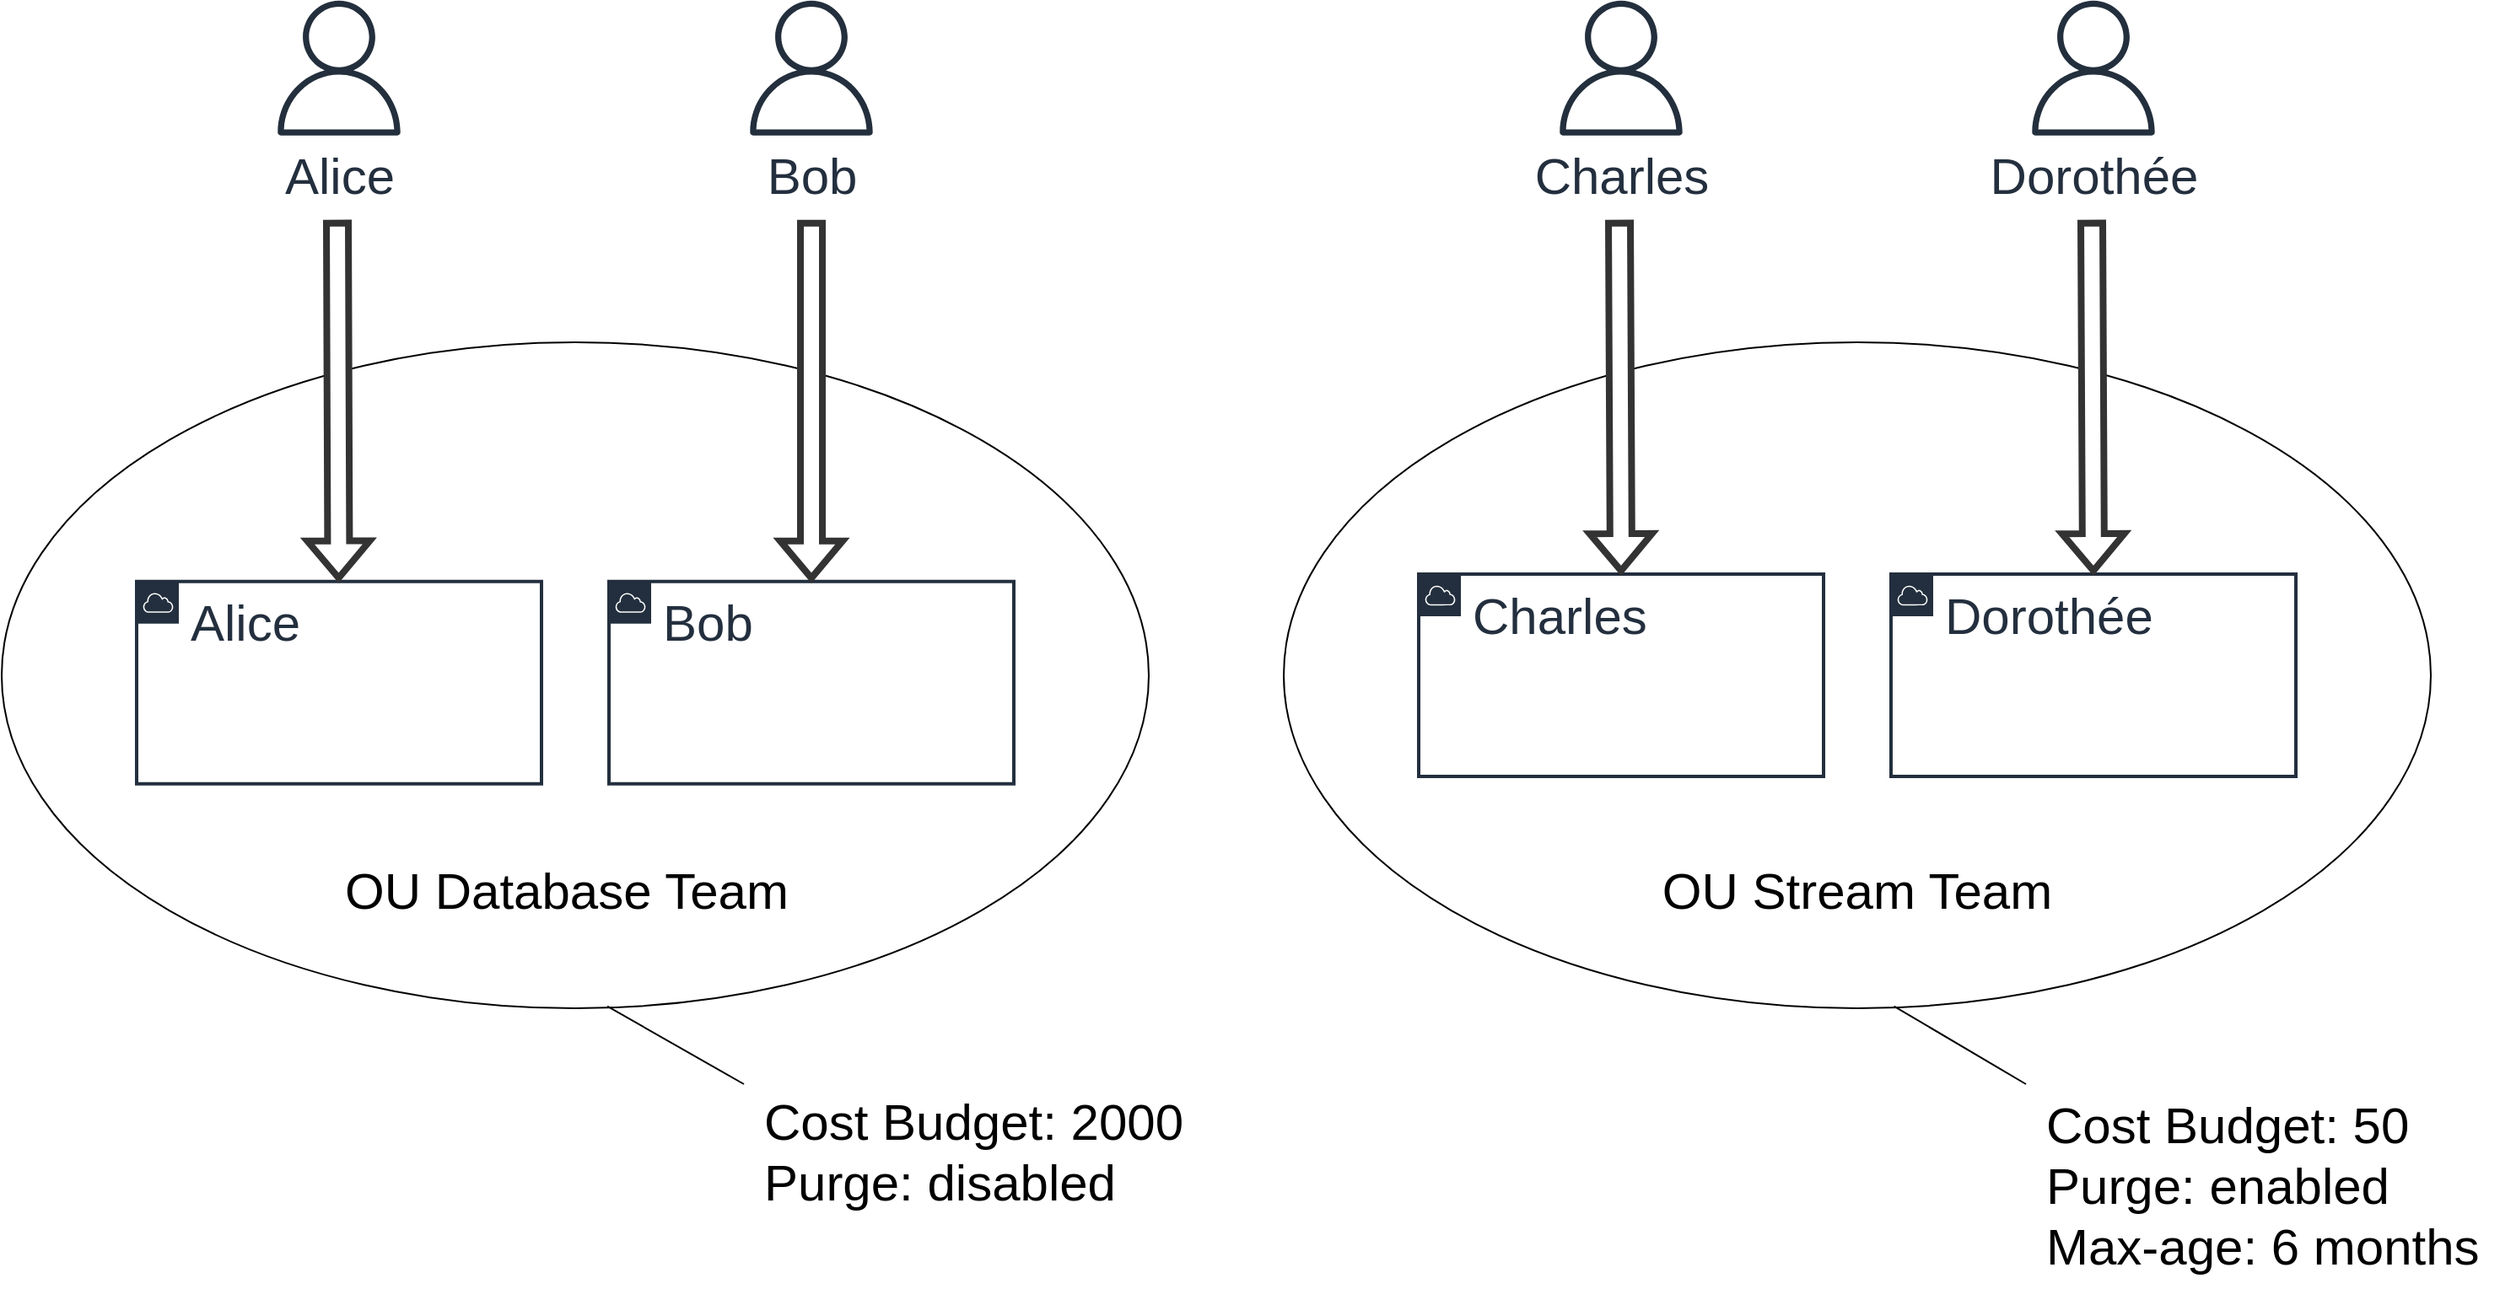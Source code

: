 <mxfile version="17.2.4" type="device"><diagram id="Ht1M8jgEwFfnCIfOTk4-" name="Page-1"><mxGraphModel dx="1261" dy="929" grid="1" gridSize="10" guides="1" tooltips="1" connect="1" arrows="1" fold="1" page="1" pageScale="1" pageWidth="1600" pageHeight="900" background="#FFFFFF" math="0" shadow="0"><root><mxCell id="0"/><mxCell id="1" parent="0"/><mxCell id="6YPqIuyjnQY05mhkxri_-5" value="" style="ellipse;whiteSpace=wrap;html=1;" vertex="1" parent="1"><mxGeometry x="840" y="240" width="680" height="395" as="geometry"/></mxCell><mxCell id="6YPqIuyjnQY05mhkxri_-1" value="" style="ellipse;whiteSpace=wrap;html=1;" vertex="1" parent="1"><mxGeometry x="80" y="240" width="680" height="395" as="geometry"/></mxCell><mxCell id="lNVfGLFAs1jdNbvyQik3-2" value="&lt;font style=&quot;font-size: 30px&quot;&gt;Alice&lt;/font&gt;" style="points=[[0,0],[0.25,0],[0.5,0],[0.75,0],[1,0],[1,0.25],[1,0.5],[1,0.75],[1,1],[0.75,1],[0.5,1],[0.25,1],[0,1],[0,0.75],[0,0.5],[0,0.25]];outlineConnect=0;gradientColor=none;html=1;whiteSpace=wrap;fontSize=30;fontStyle=0;container=0;pointerEvents=0;collapsible=0;recursiveResize=0;shape=mxgraph.aws4.group;grIcon=mxgraph.aws4.group_aws_cloud;strokeColor=#232F3E;fillColor=none;verticalAlign=top;align=left;spacingLeft=30;fontColor=#232F3E;dashed=0;strokeWidth=2;" parent="1" vertex="1"><mxGeometry x="160" y="381.83" width="240" height="120" as="geometry"/></mxCell><mxCell id="lNVfGLFAs1jdNbvyQik3-23" value="Alice" style="sketch=0;outlineConnect=0;fontColor=#232F3E;gradientColor=none;fillColor=#232F3D;strokeColor=none;dashed=0;verticalLabelPosition=bottom;verticalAlign=top;align=center;html=1;fontSize=30;fontStyle=0;aspect=fixed;pointerEvents=1;shape=mxgraph.aws4.user;" parent="1" vertex="1"><mxGeometry x="240" y="37.34" width="80" height="80" as="geometry"/></mxCell><mxCell id="ZoBD5x2hrJ1gI9_HTSob-7" value="Bob" style="sketch=0;outlineConnect=0;fontColor=#232F3E;gradientColor=none;fillColor=#232F3D;strokeColor=none;dashed=0;verticalLabelPosition=bottom;verticalAlign=top;align=center;html=1;fontSize=30;fontStyle=0;aspect=fixed;pointerEvents=1;shape=mxgraph.aws4.user;" parent="1" vertex="1"><mxGeometry x="520" y="37.34" width="80" height="80" as="geometry"/></mxCell><mxCell id="ZoBD5x2hrJ1gI9_HTSob-8" value="Charles" style="sketch=0;outlineConnect=0;fontColor=#232F3E;gradientColor=none;fillColor=#232F3D;strokeColor=none;dashed=0;verticalLabelPosition=bottom;verticalAlign=top;align=center;html=1;fontSize=30;fontStyle=0;aspect=fixed;pointerEvents=1;shape=mxgraph.aws4.user;" parent="1" vertex="1"><mxGeometry x="1000" y="37.34" width="80" height="80" as="geometry"/></mxCell><mxCell id="ZoBD5x2hrJ1gI9_HTSob-36" value="" style="shape=flexArrow;endArrow=classic;html=1;rounded=0;strokeColor=#333333;strokeWidth=4;fillColor=default;" parent="1" edge="1" target="lNVfGLFAs1jdNbvyQik3-2"><mxGeometry width="50" height="50" relative="1" as="geometry"><mxPoint x="279" y="167.34" as="sourcePoint"/><mxPoint x="279" y="237.34" as="targetPoint"/></mxGeometry></mxCell><mxCell id="WiGOOxSQMkun-u_vpGy7-2" value="&lt;font style=&quot;font-size: 30px&quot;&gt;Bob&lt;/font&gt;" style="points=[[0,0],[0.25,0],[0.5,0],[0.75,0],[1,0],[1,0.25],[1,0.5],[1,0.75],[1,1],[0.75,1],[0.5,1],[0.25,1],[0,1],[0,0.75],[0,0.5],[0,0.25]];outlineConnect=0;gradientColor=none;html=1;whiteSpace=wrap;fontSize=30;fontStyle=0;container=0;pointerEvents=0;collapsible=0;recursiveResize=0;shape=mxgraph.aws4.group;grIcon=mxgraph.aws4.group_aws_cloud;strokeColor=#232F3E;fillColor=none;verticalAlign=top;align=left;spacingLeft=30;fontColor=#232F3E;dashed=0;strokeWidth=2;" parent="1" vertex="1"><mxGeometry x="440" y="381.83" width="240" height="120" as="geometry"/></mxCell><mxCell id="WiGOOxSQMkun-u_vpGy7-3" value="&lt;font style=&quot;font-size: 30px&quot;&gt;Charles&lt;/font&gt;" style="points=[[0,0],[0.25,0],[0.5,0],[0.75,0],[1,0],[1,0.25],[1,0.5],[1,0.75],[1,1],[0.75,1],[0.5,1],[0.25,1],[0,1],[0,0.75],[0,0.5],[0,0.25]];outlineConnect=0;gradientColor=none;html=1;whiteSpace=wrap;fontSize=30;fontStyle=0;container=0;pointerEvents=0;collapsible=0;recursiveResize=0;shape=mxgraph.aws4.group;grIcon=mxgraph.aws4.group_aws_cloud;strokeColor=#232F3E;fillColor=none;verticalAlign=top;align=left;spacingLeft=30;fontColor=#232F3E;dashed=0;strokeWidth=2;" parent="1" vertex="1"><mxGeometry x="920" y="377.5" width="240" height="120" as="geometry"/></mxCell><mxCell id="WiGOOxSQMkun-u_vpGy7-4" value="" style="shape=flexArrow;endArrow=classic;html=1;rounded=0;strokeColor=#333333;strokeWidth=4;fillColor=default;" parent="1" edge="1" target="WiGOOxSQMkun-u_vpGy7-2"><mxGeometry width="50" height="50" relative="1" as="geometry"><mxPoint x="560" y="167.34" as="sourcePoint"/><mxPoint x="560" y="237.34" as="targetPoint"/></mxGeometry></mxCell><mxCell id="WiGOOxSQMkun-u_vpGy7-5" value="" style="shape=flexArrow;endArrow=classic;html=1;rounded=0;strokeColor=#333333;strokeWidth=4;entryX=0.5;entryY=0;entryDx=0;entryDy=0;fillColor=default;" parent="1" edge="1" target="WiGOOxSQMkun-u_vpGy7-3"><mxGeometry width="50" height="50" relative="1" as="geometry"><mxPoint x="1039" y="167.34" as="sourcePoint"/><mxPoint x="1039" y="237.34" as="targetPoint"/></mxGeometry></mxCell><mxCell id="WiGOOxSQMkun-u_vpGy7-6" style="edgeStyle=orthogonalEdgeStyle;rounded=0;orthogonalLoop=1;jettySize=auto;html=1;exitX=0.5;exitY=1;exitDx=0;exitDy=0;" parent="1" source="lNVfGLFAs1jdNbvyQik3-2" target="lNVfGLFAs1jdNbvyQik3-2" edge="1"><mxGeometry relative="1" as="geometry"/></mxCell><mxCell id="WiGOOxSQMkun-u_vpGy7-7" style="edgeStyle=orthogonalEdgeStyle;rounded=0;orthogonalLoop=1;jettySize=auto;html=1;exitX=0.5;exitY=1;exitDx=0;exitDy=0;" parent="1" source="lNVfGLFAs1jdNbvyQik3-2" target="lNVfGLFAs1jdNbvyQik3-2" edge="1"><mxGeometry relative="1" as="geometry"/></mxCell><mxCell id="6YPqIuyjnQY05mhkxri_-2" value="Dorothée" style="sketch=0;outlineConnect=0;fontColor=#232F3E;gradientColor=none;fillColor=#232F3D;strokeColor=none;dashed=0;verticalLabelPosition=bottom;verticalAlign=top;align=center;html=1;fontSize=30;fontStyle=0;aspect=fixed;pointerEvents=1;shape=mxgraph.aws4.user;" vertex="1" parent="1"><mxGeometry x="1280" y="37.34" width="80" height="80" as="geometry"/></mxCell><mxCell id="6YPqIuyjnQY05mhkxri_-3" value="&lt;font style=&quot;font-size: 30px&quot;&gt;Dorothée&lt;/font&gt;" style="points=[[0,0],[0.25,0],[0.5,0],[0.75,0],[1,0],[1,0.25],[1,0.5],[1,0.75],[1,1],[0.75,1],[0.5,1],[0.25,1],[0,1],[0,0.75],[0,0.5],[0,0.25]];outlineConnect=0;gradientColor=none;html=1;whiteSpace=wrap;fontSize=30;fontStyle=0;container=0;pointerEvents=0;collapsible=0;recursiveResize=0;shape=mxgraph.aws4.group;grIcon=mxgraph.aws4.group_aws_cloud;strokeColor=#232F3E;fillColor=none;verticalAlign=top;align=left;spacingLeft=30;fontColor=#232F3E;dashed=0;strokeWidth=2;" vertex="1" parent="1"><mxGeometry x="1200" y="377.5" width="240" height="120" as="geometry"/></mxCell><mxCell id="6YPqIuyjnQY05mhkxri_-4" value="" style="shape=flexArrow;endArrow=classic;html=1;rounded=0;strokeColor=#333333;strokeWidth=4;entryX=0.5;entryY=0;entryDx=0;entryDy=0;fillColor=default;" edge="1" parent="1" target="6YPqIuyjnQY05mhkxri_-3"><mxGeometry width="50" height="50" relative="1" as="geometry"><mxPoint x="1319" y="167.34" as="sourcePoint"/><mxPoint x="1319" y="237.34" as="targetPoint"/></mxGeometry></mxCell><mxCell id="6YPqIuyjnQY05mhkxri_-7" value="" style="endArrow=none;html=1;rounded=0;entryX=0.532;entryY=0.997;entryDx=0;entryDy=0;entryPerimeter=0;" edge="1" parent="1" target="6YPqIuyjnQY05mhkxri_-5"><mxGeometry width="50" height="50" relative="1" as="geometry"><mxPoint x="1280" y="680" as="sourcePoint"/><mxPoint x="610" y="690" as="targetPoint"/></mxGeometry></mxCell><mxCell id="6YPqIuyjnQY05mhkxri_-8" value="OU Database Team" style="text;html=1;strokeColor=none;fillColor=none;align=center;verticalAlign=middle;whiteSpace=wrap;rounded=0;fontSize=30;" vertex="1" parent="1"><mxGeometry x="240" y="550" width="350" height="30" as="geometry"/></mxCell><mxCell id="6YPqIuyjnQY05mhkxri_-9" value="OU Stream Team" style="text;html=1;strokeColor=none;fillColor=none;align=center;verticalAlign=middle;whiteSpace=wrap;rounded=0;fontSize=30;" vertex="1" parent="1"><mxGeometry x="1005" y="550" width="350" height="30" as="geometry"/></mxCell><mxCell id="6YPqIuyjnQY05mhkxri_-10" value="Cost Budget: 2000&lt;br&gt;Purge: disabled" style="text;html=1;strokeColor=none;fillColor=none;align=left;verticalAlign=middle;whiteSpace=wrap;rounded=0;fontSize=30;" vertex="1" parent="1"><mxGeometry x="530" y="680" width="310" height="80" as="geometry"/></mxCell><mxCell id="6YPqIuyjnQY05mhkxri_-11" value="Cost Budget: 50&lt;br&gt;Purge: enabled&lt;br&gt;Max-age: 6 months" style="text;html=1;strokeColor=none;fillColor=none;align=left;verticalAlign=middle;whiteSpace=wrap;rounded=0;fontSize=30;" vertex="1" parent="1"><mxGeometry x="1290" y="680" width="270" height="120" as="geometry"/></mxCell><mxCell id="6YPqIuyjnQY05mhkxri_-12" value="" style="endArrow=none;html=1;rounded=0;entryX=0.528;entryY=0.997;entryDx=0;entryDy=0;entryPerimeter=0;" edge="1" parent="1" target="6YPqIuyjnQY05mhkxri_-1"><mxGeometry width="50" height="50" relative="1" as="geometry"><mxPoint x="520" y="680" as="sourcePoint"/><mxPoint x="1283.84" y="637.1" as="targetPoint"/></mxGeometry></mxCell></root></mxGraphModel></diagram></mxfile>